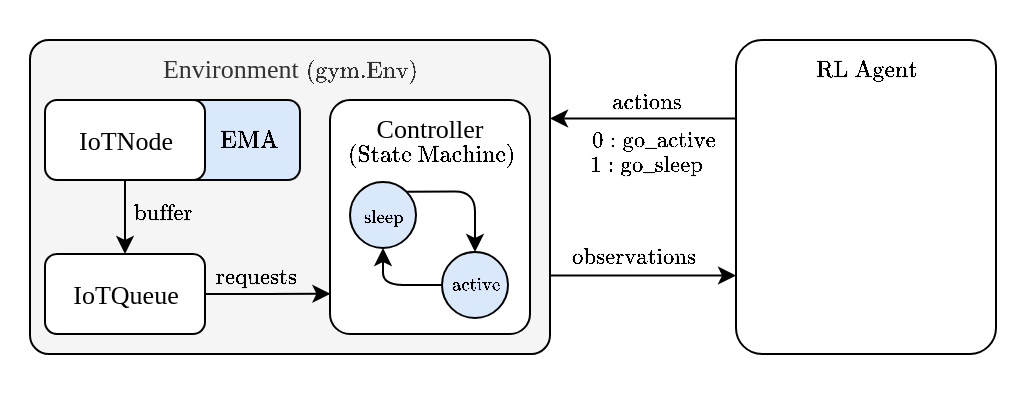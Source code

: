 <mxfile version="24.4.0" type="device">
  <diagram name="Page-1" id="AHphCIVi6TMsNt-ILDpb">
    <mxGraphModel dx="830" dy="1546" grid="1" gridSize="10" guides="1" tooltips="1" connect="1" arrows="1" fold="1" page="1" pageScale="1" pageWidth="850" pageHeight="1100" math="1" shadow="0">
      <root>
        <mxCell id="0" />
        <mxCell id="1" parent="0" />
        <mxCell id="FCsbkeS_fDzz9Eslp28U-6" value="" style="group" vertex="1" connectable="0" parent="1">
          <mxGeometry x="230" y="-230" width="498" height="177" as="geometry" />
        </mxCell>
        <mxCell id="FCsbkeS_fDzz9Eslp28U-5" value="" style="rounded=1;whiteSpace=wrap;html=1;arcSize=5;strokeColor=none;" vertex="1" parent="FCsbkeS_fDzz9Eslp28U-6">
          <mxGeometry x="-15" y="-20" width="513" height="197" as="geometry" />
        </mxCell>
        <mxCell id="ZLFMyM_1jMQfp8VTsJ9L-46" style="edgeStyle=orthogonalEdgeStyle;rounded=0;orthogonalLoop=1;jettySize=auto;html=1;exitX=1;exitY=0.75;exitDx=0;exitDy=0;entryX=0;entryY=0.75;entryDx=0;entryDy=0;" parent="FCsbkeS_fDzz9Eslp28U-6" source="ZLFMyM_1jMQfp8VTsJ9L-1" target="ZLFMyM_1jMQfp8VTsJ9L-43" edge="1">
          <mxGeometry relative="1" as="geometry" />
        </mxCell>
        <mxCell id="ZLFMyM_1jMQfp8VTsJ9L-1" value="&lt;font face=&quot;CMU Serif&quot; style=&quot;text-wrap: nowrap; font-size: 13px;&quot;&gt;Environment&amp;nbsp;&lt;/font&gt;&lt;span style=&quot;font-family: Helvetica; text-wrap: nowrap;&quot;&gt;&lt;font style=&quot;font-size: 10px;&quot;&gt;`(\text{gym.Env})`&lt;/font&gt;&lt;/span&gt;" style="rounded=1;whiteSpace=wrap;html=1;fontFamily=CMU Serif;arcSize=6;verticalAlign=top;fontSize=13;fillColor=#f5f5f5;fontColor=#333333;strokeColor=default;fontStyle=0" parent="FCsbkeS_fDzz9Eslp28U-6" vertex="1">
          <mxGeometry width="260" height="157" as="geometry" />
        </mxCell>
        <mxCell id="ZLFMyM_1jMQfp8VTsJ9L-17" style="edgeStyle=orthogonalEdgeStyle;rounded=0;orthogonalLoop=1;jettySize=auto;html=1;exitX=0.5;exitY=1;exitDx=0;exitDy=0;entryX=0.5;entryY=0;entryDx=0;entryDy=0;" parent="FCsbkeS_fDzz9Eslp28U-6" source="ZLFMyM_1jMQfp8VTsJ9L-9" target="ZLFMyM_1jMQfp8VTsJ9L-11" edge="1">
          <mxGeometry relative="1" as="geometry" />
        </mxCell>
        <mxCell id="ZLFMyM_1jMQfp8VTsJ9L-10" value="&lt;span style=&quot;font-size: 13px;&quot;&gt;Controller&lt;/span&gt;&lt;span style=&quot;font-size: 13px;&quot;&gt;&lt;br&gt;&lt;/span&gt;" style="rounded=1;whiteSpace=wrap;html=1;fontFamily=CMU Serif;horizontal=1;verticalAlign=top;arcSize=10;fontSize=13;" parent="FCsbkeS_fDzz9Eslp28U-6" vertex="1">
          <mxGeometry x="150" y="30" width="100" height="117" as="geometry" />
        </mxCell>
        <mxCell id="ZLFMyM_1jMQfp8VTsJ9L-11" value="&lt;font style=&quot;font-size: 13px;&quot;&gt;IoTQueue&lt;/font&gt;" style="rounded=1;whiteSpace=wrap;html=1;fontFamily=CMU Serif;fontSize=13;" parent="FCsbkeS_fDzz9Eslp28U-6" vertex="1">
          <mxGeometry x="7.5" y="107" width="80" height="40" as="geometry" />
        </mxCell>
        <mxCell id="ZLFMyM_1jMQfp8VTsJ9L-18" style="edgeStyle=orthogonalEdgeStyle;rounded=0;orthogonalLoop=1;jettySize=auto;html=1;exitX=1;exitY=0.5;exitDx=0;exitDy=0;entryX=0.002;entryY=0.828;entryDx=0;entryDy=0;entryPerimeter=0;" parent="FCsbkeS_fDzz9Eslp28U-6" source="ZLFMyM_1jMQfp8VTsJ9L-11" target="ZLFMyM_1jMQfp8VTsJ9L-10" edge="1">
          <mxGeometry relative="1" as="geometry" />
        </mxCell>
        <mxCell id="ZLFMyM_1jMQfp8VTsJ9L-20" value="&lt;span style=&quot;font-size: 11px;&quot;&gt;`\text{buffer}`&lt;/span&gt;" style="text;html=1;align=center;verticalAlign=middle;resizable=0;points=[];autosize=1;strokeColor=none;fillColor=none;fontFamily=CMU Serif;fontSize=11;" parent="FCsbkeS_fDzz9Eslp28U-6" vertex="1">
          <mxGeometry x="20.5" y="71" width="90" height="30" as="geometry" />
        </mxCell>
        <mxCell id="ZLFMyM_1jMQfp8VTsJ9L-21" value="&lt;span style=&quot;font-size: 11px;&quot;&gt;`\text{requests}`&lt;/span&gt;" style="text;html=1;align=center;verticalAlign=middle;resizable=0;points=[];autosize=1;strokeColor=none;fillColor=none;fontFamily=CMU Serif;fontSize=11;" parent="FCsbkeS_fDzz9Eslp28U-6" vertex="1">
          <mxGeometry x="63" y="103" width="100" height="30" as="geometry" />
        </mxCell>
        <mxCell id="ZLFMyM_1jMQfp8VTsJ9L-30" value="" style="ellipse;whiteSpace=wrap;html=1;aspect=fixed;fillColor=#dae8fc;strokeColor=default;" parent="FCsbkeS_fDzz9Eslp28U-6" vertex="1">
          <mxGeometry x="206" y="106" width="33" height="33" as="geometry" />
        </mxCell>
        <mxCell id="ZLFMyM_1jMQfp8VTsJ9L-37" style="edgeStyle=orthogonalEdgeStyle;rounded=1;orthogonalLoop=1;jettySize=auto;html=1;exitX=1;exitY=0;exitDx=0;exitDy=0;entryX=0.5;entryY=0;entryDx=0;entryDy=0;curved=0;" parent="FCsbkeS_fDzz9Eslp28U-6" source="ZLFMyM_1jMQfp8VTsJ9L-31" target="ZLFMyM_1jMQfp8VTsJ9L-30" edge="1">
          <mxGeometry relative="1" as="geometry" />
        </mxCell>
        <mxCell id="ZLFMyM_1jMQfp8VTsJ9L-39" style="edgeStyle=orthogonalEdgeStyle;rounded=1;orthogonalLoop=1;jettySize=auto;html=1;exitX=0;exitY=0.5;exitDx=0;exitDy=0;entryX=0.5;entryY=1;entryDx=0;entryDy=0;curved=0;" parent="FCsbkeS_fDzz9Eslp28U-6" source="ZLFMyM_1jMQfp8VTsJ9L-30" target="ZLFMyM_1jMQfp8VTsJ9L-31" edge="1">
          <mxGeometry relative="1" as="geometry" />
        </mxCell>
        <mxCell id="ZLFMyM_1jMQfp8VTsJ9L-31" value="" style="ellipse;whiteSpace=wrap;html=1;aspect=fixed;fillColor=#dae8fc;strokeColor=default;" parent="FCsbkeS_fDzz9Eslp28U-6" vertex="1">
          <mxGeometry x="160" y="71" width="33" height="33" as="geometry" />
        </mxCell>
        <mxCell id="ZLFMyM_1jMQfp8VTsJ9L-40" value="&lt;span style=&quot;font-family: &amp;quot;CMU Serif&amp;quot;;&quot;&gt;&lt;font style=&quot;font-size: 9px;&quot;&gt;`\text{active}`&lt;/font&gt;&lt;/span&gt;" style="text;html=1;align=center;verticalAlign=middle;resizable=0;points=[];autosize=1;strokeColor=none;fillColor=none;" parent="FCsbkeS_fDzz9Eslp28U-6" vertex="1">
          <mxGeometry x="187" y="107" width="71" height="27" as="geometry" />
        </mxCell>
        <mxCell id="ZLFMyM_1jMQfp8VTsJ9L-41" value="&lt;span style=&quot;font-family: &amp;quot;CMU Serif&amp;quot;; font-size: 9px;&quot;&gt;`\text{sleep}`&lt;/span&gt;" style="text;html=1;align=center;verticalAlign=middle;resizable=0;points=[];autosize=1;strokeColor=none;fillColor=none;" parent="FCsbkeS_fDzz9Eslp28U-6" vertex="1">
          <mxGeometry x="140.5" y="71.5" width="70" height="30" as="geometry" />
        </mxCell>
        <mxCell id="ZLFMyM_1jMQfp8VTsJ9L-42" value="&lt;span style=&quot;font-size: 10px;&quot;&gt;`(\text{State Machine})`&lt;/span&gt;" style="text;html=1;align=center;verticalAlign=middle;resizable=0;points=[];autosize=1;strokeColor=none;fillColor=none;" parent="FCsbkeS_fDzz9Eslp28U-6" vertex="1">
          <mxGeometry x="139" y="43" width="122" height="27" as="geometry" />
        </mxCell>
        <mxCell id="ZLFMyM_1jMQfp8VTsJ9L-44" value="" style="group" parent="FCsbkeS_fDzz9Eslp28U-6" vertex="1" connectable="0">
          <mxGeometry x="353" width="130" height="157" as="geometry" />
        </mxCell>
        <mxCell id="ZLFMyM_1jMQfp8VTsJ9L-43" value="&lt;span style=&quot;font-family: Helvetica; font-size: 10px; text-wrap: nowrap;&quot;&gt;`\text{RL Agent}`&lt;/span&gt;&lt;span style=&quot;font-size: 13px;&quot;&gt;&lt;br&gt;&lt;/span&gt;" style="rounded=1;whiteSpace=wrap;html=1;fontFamily=CMU Serif;horizontal=1;verticalAlign=top;arcSize=10;fontSize=13;" parent="ZLFMyM_1jMQfp8VTsJ9L-44" vertex="1">
          <mxGeometry width="130" height="157.0" as="geometry" />
        </mxCell>
        <mxCell id="ZLFMyM_1jMQfp8VTsJ9L-15" value="" style="shape=image;verticalLabelPosition=bottom;labelBackgroundColor=default;verticalAlign=top;aspect=fixed;imageAspect=0;image=https://cdn-icons-png.freepik.com/512/9716/9716586.png;fontSize=13;" parent="ZLFMyM_1jMQfp8VTsJ9L-44" vertex="1">
          <mxGeometry x="10" y="31.4" width="107.938" height="107.938" as="geometry" />
        </mxCell>
        <mxCell id="ZLFMyM_1jMQfp8VTsJ9L-47" style="edgeStyle=orthogonalEdgeStyle;rounded=0;orthogonalLoop=1;jettySize=auto;html=1;exitX=0;exitY=0.25;exitDx=0;exitDy=0;entryX=1;entryY=0.25;entryDx=0;entryDy=0;" parent="FCsbkeS_fDzz9Eslp28U-6" source="ZLFMyM_1jMQfp8VTsJ9L-43" target="ZLFMyM_1jMQfp8VTsJ9L-1" edge="1">
          <mxGeometry relative="1" as="geometry" />
        </mxCell>
        <mxCell id="FCsbkeS_fDzz9Eslp28U-1" value="&lt;span style=&quot;font-family: &amp;quot;CMU Serif&amp;quot;; font-size: 11px;&quot;&gt;`\text{observations}`&lt;/span&gt;" style="text;html=1;align=center;verticalAlign=middle;resizable=0;points=[];autosize=1;strokeColor=none;fillColor=none;" vertex="1" parent="FCsbkeS_fDzz9Eslp28U-6">
          <mxGeometry x="241.5" y="93" width="120" height="30" as="geometry" />
        </mxCell>
        <mxCell id="FCsbkeS_fDzz9Eslp28U-2" value="&lt;span style=&quot;font-family: &amp;quot;CMU Serif&amp;quot;; font-size: 11px;&quot;&gt;`\text{actions}`&lt;/span&gt;" style="text;html=1;align=center;verticalAlign=middle;resizable=0;points=[];autosize=1;strokeColor=none;fillColor=none;" vertex="1" parent="FCsbkeS_fDzz9Eslp28U-6">
          <mxGeometry x="262.5" y="15" width="90" height="30" as="geometry" />
        </mxCell>
        <mxCell id="ZLFMyM_1jMQfp8VTsJ9L-26" value="&lt;span style=&quot;font-family: &amp;quot;CMU Serif&amp;quot;; font-size: 11px;&quot;&gt;`0:\text{go_active}`&lt;/span&gt;" style="text;html=1;align=center;verticalAlign=middle;resizable=0;points=[];autosize=1;strokeColor=none;fillColor=none;fontSize=11;" parent="FCsbkeS_fDzz9Eslp28U-6" vertex="1">
          <mxGeometry x="255.5" y="35" width="110" height="30" as="geometry" />
        </mxCell>
        <mxCell id="ZLFMyM_1jMQfp8VTsJ9L-27" value="&lt;span style=&quot;font-family: &amp;quot;CMU Serif&amp;quot;; font-size: 11px;&quot;&gt;`1:\text{go_sleep}`&lt;/span&gt;" style="text;html=1;align=center;verticalAlign=middle;resizable=0;points=[];autosize=1;strokeColor=none;fillColor=none;fontSize=11;" parent="FCsbkeS_fDzz9Eslp28U-6" vertex="1">
          <mxGeometry x="253" y="47" width="110" height="30" as="geometry" />
        </mxCell>
        <mxCell id="FCsbkeS_fDzz9Eslp28U-4" value="&lt;font style=&quot;font-size: 12px;&quot;&gt;&amp;nbsp; &amp;nbsp; &amp;nbsp;`\text{EMA}`&lt;/font&gt;" style="rounded=1;whiteSpace=wrap;html=1;fontFamily=CMU Serif;fontSize=12;align=center;verticalAlign=middle;fillColor=#dae8fc;strokeColor=default;" vertex="1" parent="FCsbkeS_fDzz9Eslp28U-6">
          <mxGeometry x="70" y="30" width="65" height="40" as="geometry" />
        </mxCell>
        <mxCell id="ZLFMyM_1jMQfp8VTsJ9L-9" value="&lt;font style=&quot;font-size: 13px;&quot;&gt;IoTNode&lt;/font&gt;" style="rounded=1;whiteSpace=wrap;html=1;fontFamily=CMU Serif;fontSize=13;" parent="FCsbkeS_fDzz9Eslp28U-6" vertex="1">
          <mxGeometry x="7.5" y="30" width="80" height="40" as="geometry" />
        </mxCell>
      </root>
    </mxGraphModel>
  </diagram>
</mxfile>
